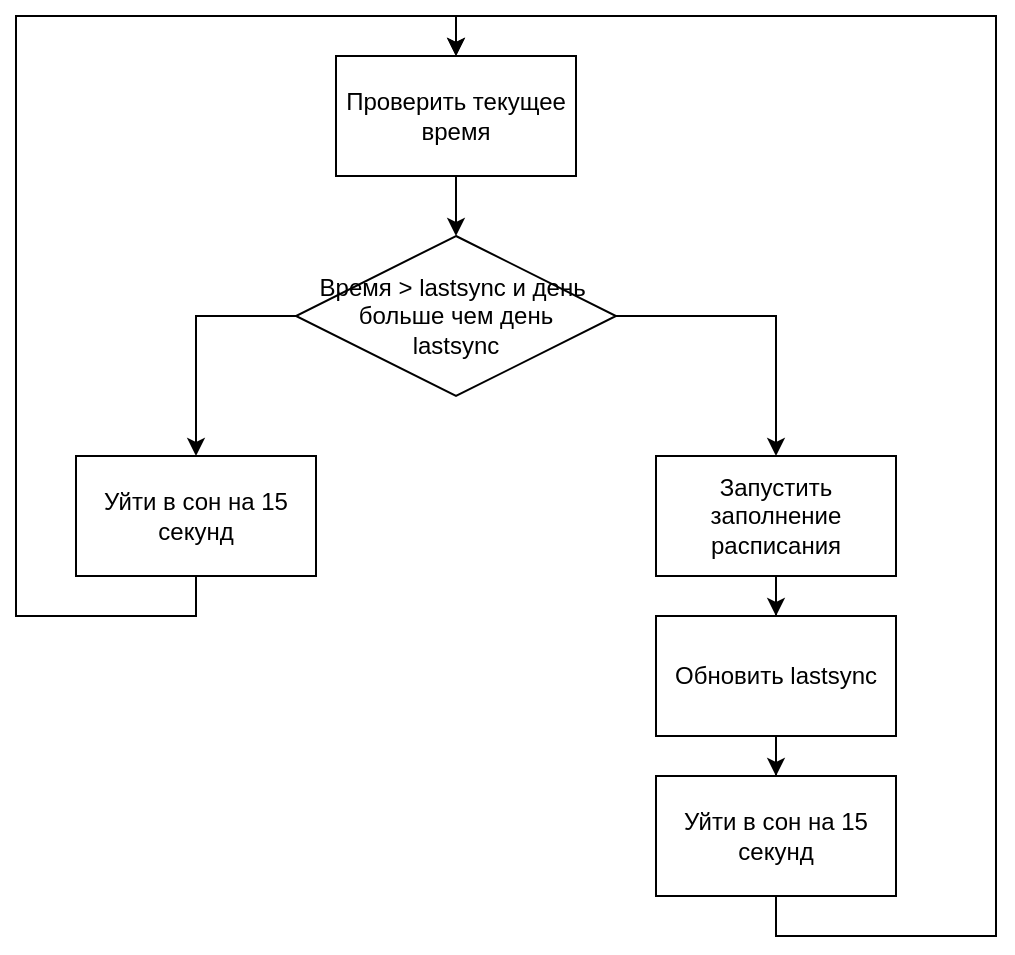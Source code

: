 <mxfile version="17.4.0" type="github">
  <diagram id="KSlM8ixrprC--nnQhe1v" name="Page-1">
    <mxGraphModel dx="1185" dy="635" grid="1" gridSize="10" guides="1" tooltips="1" connect="1" arrows="1" fold="1" page="1" pageScale="1" pageWidth="1169" pageHeight="827" math="0" shadow="0">
      <root>
        <mxCell id="0" />
        <mxCell id="1" parent="0" />
        <mxCell id="TreBXJFegpdf_-y2Y7aG-3" style="edgeStyle=orthogonalEdgeStyle;rounded=0;orthogonalLoop=1;jettySize=auto;html=1;" edge="1" parent="1" source="TreBXJFegpdf_-y2Y7aG-1" target="TreBXJFegpdf_-y2Y7aG-2">
          <mxGeometry relative="1" as="geometry" />
        </mxCell>
        <mxCell id="TreBXJFegpdf_-y2Y7aG-1" value="Проверить текущее время" style="rounded=0;whiteSpace=wrap;html=1;" vertex="1" parent="1">
          <mxGeometry x="500" y="40" width="120" height="60" as="geometry" />
        </mxCell>
        <mxCell id="TreBXJFegpdf_-y2Y7aG-4" style="edgeStyle=orthogonalEdgeStyle;rounded=0;orthogonalLoop=1;jettySize=auto;html=1;entryX=0.5;entryY=0;entryDx=0;entryDy=0;" edge="1" parent="1" source="TreBXJFegpdf_-y2Y7aG-2" target="TreBXJFegpdf_-y2Y7aG-5">
          <mxGeometry relative="1" as="geometry">
            <mxPoint x="770" y="280" as="targetPoint" />
          </mxGeometry>
        </mxCell>
        <mxCell id="TreBXJFegpdf_-y2Y7aG-9" style="edgeStyle=orthogonalEdgeStyle;rounded=0;orthogonalLoop=1;jettySize=auto;html=1;entryX=0.5;entryY=0;entryDx=0;entryDy=0;" edge="1" parent="1" source="TreBXJFegpdf_-y2Y7aG-2" target="TreBXJFegpdf_-y2Y7aG-7">
          <mxGeometry relative="1" as="geometry">
            <Array as="points">
              <mxPoint x="430" y="170" />
              <mxPoint x="430" y="220" />
              <mxPoint x="430" y="220" />
            </Array>
          </mxGeometry>
        </mxCell>
        <mxCell id="TreBXJFegpdf_-y2Y7aG-2" value="Время &amp;gt; lastsync и день&amp;nbsp;&lt;br&gt;больше чем день&lt;br&gt;lastsync" style="rhombus;whiteSpace=wrap;html=1;" vertex="1" parent="1">
          <mxGeometry x="480" y="130" width="160" height="80" as="geometry" />
        </mxCell>
        <mxCell id="TreBXJFegpdf_-y2Y7aG-13" style="edgeStyle=orthogonalEdgeStyle;rounded=0;orthogonalLoop=1;jettySize=auto;html=1;" edge="1" parent="1" source="TreBXJFegpdf_-y2Y7aG-5" target="TreBXJFegpdf_-y2Y7aG-10">
          <mxGeometry relative="1" as="geometry" />
        </mxCell>
        <mxCell id="TreBXJFegpdf_-y2Y7aG-5" value="Запустить заполнение расписания" style="rounded=0;whiteSpace=wrap;html=1;" vertex="1" parent="1">
          <mxGeometry x="660" y="240" width="120" height="60" as="geometry" />
        </mxCell>
        <mxCell id="TreBXJFegpdf_-y2Y7aG-8" style="edgeStyle=orthogonalEdgeStyle;rounded=0;orthogonalLoop=1;jettySize=auto;html=1;entryX=0.5;entryY=0;entryDx=0;entryDy=0;" edge="1" parent="1" source="TreBXJFegpdf_-y2Y7aG-7" target="TreBXJFegpdf_-y2Y7aG-1">
          <mxGeometry relative="1" as="geometry">
            <Array as="points">
              <mxPoint x="430" y="320" />
              <mxPoint x="340" y="320" />
              <mxPoint x="340" y="20" />
              <mxPoint x="560" y="20" />
            </Array>
          </mxGeometry>
        </mxCell>
        <mxCell id="TreBXJFegpdf_-y2Y7aG-7" value="Уйти в сон на 15 секунд" style="rounded=0;whiteSpace=wrap;html=1;" vertex="1" parent="1">
          <mxGeometry x="370" y="240" width="120" height="60" as="geometry" />
        </mxCell>
        <mxCell id="TreBXJFegpdf_-y2Y7aG-14" style="edgeStyle=orthogonalEdgeStyle;rounded=0;orthogonalLoop=1;jettySize=auto;html=1;" edge="1" parent="1" source="TreBXJFegpdf_-y2Y7aG-10" target="TreBXJFegpdf_-y2Y7aG-12">
          <mxGeometry relative="1" as="geometry" />
        </mxCell>
        <mxCell id="TreBXJFegpdf_-y2Y7aG-10" value="Обновить lastsync" style="rounded=0;whiteSpace=wrap;html=1;" vertex="1" parent="1">
          <mxGeometry x="660" y="320" width="120" height="60" as="geometry" />
        </mxCell>
        <mxCell id="TreBXJFegpdf_-y2Y7aG-15" style="edgeStyle=orthogonalEdgeStyle;rounded=0;orthogonalLoop=1;jettySize=auto;html=1;entryX=0.5;entryY=0;entryDx=0;entryDy=0;" edge="1" parent="1" source="TreBXJFegpdf_-y2Y7aG-12" target="TreBXJFegpdf_-y2Y7aG-1">
          <mxGeometry relative="1" as="geometry">
            <Array as="points">
              <mxPoint x="720" y="480" />
              <mxPoint x="830" y="480" />
              <mxPoint x="830" y="20" />
              <mxPoint x="560" y="20" />
            </Array>
          </mxGeometry>
        </mxCell>
        <mxCell id="TreBXJFegpdf_-y2Y7aG-12" value="Уйти в сон на 15 секунд" style="rounded=0;whiteSpace=wrap;html=1;" vertex="1" parent="1">
          <mxGeometry x="660" y="400" width="120" height="60" as="geometry" />
        </mxCell>
      </root>
    </mxGraphModel>
  </diagram>
</mxfile>
